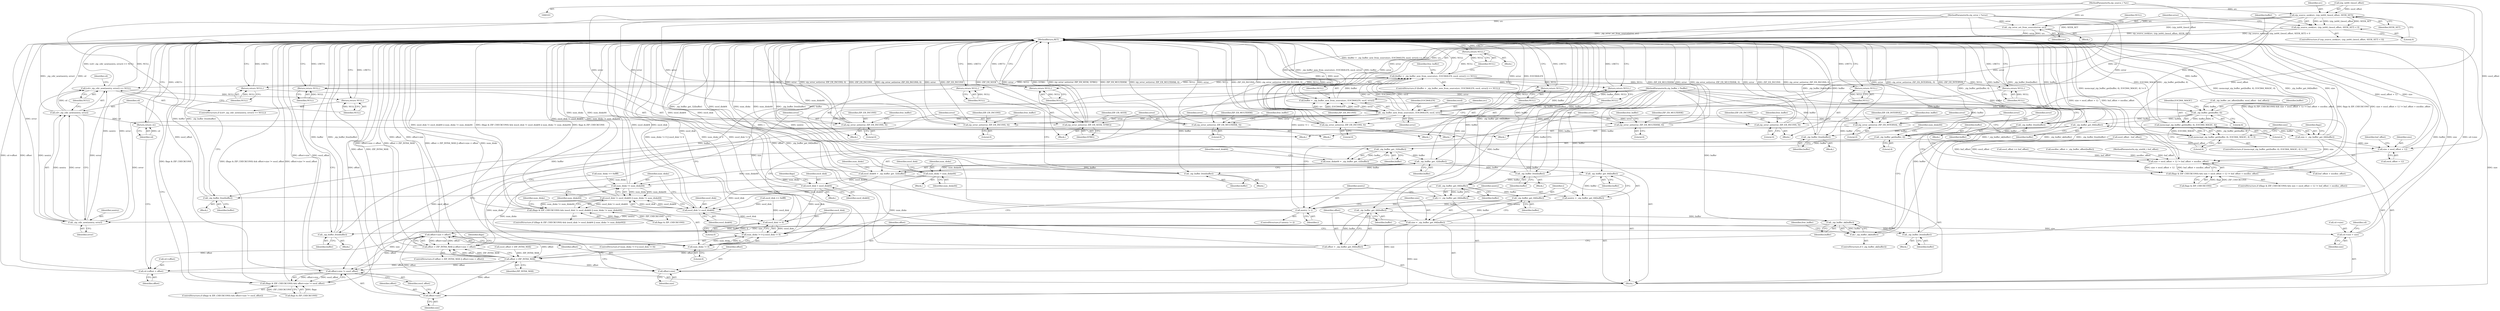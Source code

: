 digraph "0_libzip_9b46957ec98d85a572e9ef98301247f39338a3b5@pointer" {
"1000104" [label="(MethodParameterIn,zip_source_t *src)"];
"1000200" [label="(Call,zip_source_seek(src, (zip_int64_t)eocd_offset, SEEK_SET))"];
"1000199" [label="(Call,zip_source_seek(src, (zip_int64_t)eocd_offset, SEEK_SET) < 0)"];
"1000208" [label="(Call,_zip_error_set_from_source(error, src))"];
"1000217" [label="(Call,_zip_buffer_new_from_source(src, EOCD64LEN, eocd, error))"];
"1000214" [label="(Call,(buffer = _zip_buffer_new_from_source(src, EOCD64LEN, eocd, error)) == NULL)"];
"1000224" [label="(Return,return NULL;)"];
"1000248" [label="(Return,return NULL;)"];
"1000278" [label="(Return,return NULL;)"];
"1000329" [label="(Return,return NULL;)"];
"1000349" [label="(Return,return NULL;)"];
"1000373" [label="(Return,return NULL;)"];
"1000397" [label="(Return,return NULL;)"];
"1000419" [label="(Return,return NULL;)"];
"1000436" [label="(Return,return NULL;)"];
"1000439" [label="(Call,(cd=_zip_cdir_new(nentry, error)) == NULL)"];
"1000446" [label="(Return,return NULL;)"];
"1000215" [label="(Call,buffer = _zip_buffer_new_from_source(src, EOCD64LEN, eocd, error))"];
"1000232" [label="(Call,_zip_buffer_get(buffer, 4))"];
"1000231" [label="(Call,memcmp(_zip_buffer_get(buffer, 4), EOCD64_MAGIC, 4))"];
"1000230" [label="(Call,memcmp(_zip_buffer_get(buffer, 4), EOCD64_MAGIC, 4) != 0)"];
"1000246" [label="(Call,_zip_buffer_free(buffer))"];
"1000252" [label="(Call,_zip_buffer_get_64(buffer))"];
"1000250" [label="(Call,size = _zip_buffer_get_64(buffer))"];
"1000259" [label="(Call,size + eocd_offset + 12 != buf_offset + eocdloc_offset)"];
"1000255" [label="(Call,(flags & ZIP_CHECKCONS) && size + eocd_offset + 12 != buf_offset + eocdloc_offset)"];
"1000260" [label="(Call,size + eocd_offset + 12)"];
"1000276" [label="(Call,_zip_buffer_free(buffer))"];
"1000280" [label="(Call,_zip_buffer_get(buffer, 4))"];
"1000285" [label="(Call,_zip_buffer_get_32(buffer))"];
"1000283" [label="(Call,num_disks64 = _zip_buffer_get_32(buffer))"];
"1000296" [label="(Call,num_disks = num_disks64)"];
"1000316" [label="(Call,num_disks != num_disks64)"];
"1000312" [label="(Call,eocd_disk != eocd_disk64 || num_disks != num_disks64)"];
"1000308" [label="(Call,(flags & ZIP_CHECKCONS) && (eocd_disk != eocd_disk64 || num_disks != num_disks64))"];
"1000333" [label="(Call,num_disks != 0)"];
"1000332" [label="(Call,num_disks != 0 || eocd_disk != 0)"];
"1000289" [label="(Call,_zip_buffer_get_32(buffer))"];
"1000287" [label="(Call,eocd_disk64 = _zip_buffer_get_32(buffer))"];
"1000304" [label="(Call,eocd_disk = eocd_disk64)"];
"1000313" [label="(Call,eocd_disk != eocd_disk64)"];
"1000336" [label="(Call,eocd_disk != 0)"];
"1000327" [label="(Call,_zip_buffer_free(buffer))"];
"1000347" [label="(Call,_zip_buffer_free(buffer))"];
"1000353" [label="(Call,_zip_buffer_get_64(buffer))"];
"1000351" [label="(Call,nentry = _zip_buffer_get_64(buffer))"];
"1000360" [label="(Call,nentry != i)"];
"1000442" [label="(Call,_zip_cdir_new(nentry, error))"];
"1000440" [label="(Call,cd=_zip_cdir_new(nentry, error))"];
"1000463" [label="(Return,return cd;)"];
"1000357" [label="(Call,_zip_buffer_get_64(buffer))"];
"1000355" [label="(Call,i = _zip_buffer_get_64(buffer))"];
"1000371" [label="(Call,_zip_buffer_free(buffer))"];
"1000377" [label="(Call,_zip_buffer_get_64(buffer))"];
"1000375" [label="(Call,size = _zip_buffer_get_64(buffer))"];
"1000409" [label="(Call,offset+size < offset)"];
"1000405" [label="(Call,offset > ZIP_INT64_MAX || offset+size < offset)"];
"1000426" [label="(Call,offset+size != eocd_offset)"];
"1000422" [label="(Call,(flags & ZIP_CHECKCONS) && offset+size != eocd_offset)"];
"1000427" [label="(Call,offset+size)"];
"1000458" [label="(Call,cd->offset = offset)"];
"1000410" [label="(Call,offset+size)"];
"1000453" [label="(Call,cd->size = size)"];
"1000381" [label="(Call,_zip_buffer_get_64(buffer))"];
"1000379" [label="(Call,offset = _zip_buffer_get_64(buffer))"];
"1000406" [label="(Call,offset > ZIP_INT64_MAX)"];
"1000385" [label="(Call,_zip_buffer_ok(buffer))"];
"1000384" [label="(Call,!_zip_buffer_ok(buffer))"];
"1000395" [label="(Call,_zip_buffer_free(buffer))"];
"1000402" [label="(Call,_zip_buffer_free(buffer))"];
"1000239" [label="(Call,zip_error_set(error, ZIP_ER_INCONS, 0))"];
"1000269" [label="(Call,zip_error_set(error, ZIP_ER_INCONS, 0))"];
"1000320" [label="(Call,zip_error_set(error, ZIP_ER_INCONS, 0))"];
"1000340" [label="(Call,zip_error_set(error, ZIP_ER_MULTIDISK, 0))"];
"1000364" [label="(Call,zip_error_set(error, ZIP_ER_MULTIDISK, 0))"];
"1000388" [label="(Call,zip_error_set(error, ZIP_ER_INTERNAL, 0))"];
"1000415" [label="(Call,zip_error_set(error, ZIP_ER_SEEK, EFBIG))"];
"1000432" [label="(Call,zip_error_set(error, ZIP_ER_INCONS, 0))"];
"1000281" [label="(Identifier,buffer)"];
"1000321" [label="(Identifier,error)"];
"1000222" [label="(Identifier,NULL)"];
"1000458" [label="(Call,cd->offset = offset)"];
"1000410" [label="(Call,offset+size)"];
"1000188" [label="(Call,_zip_buffer_set_offset(buffer, eocd_offset - buf_offset))"];
"1000312" [label="(Call,eocd_disk != eocd_disk64 || num_disks != num_disks64)"];
"1000240" [label="(Identifier,error)"];
"1000364" [label="(Call,zip_error_set(error, ZIP_ER_MULTIDISK, 0))"];
"1000421" [label="(ControlStructure,if ((flags & ZIP_CHECKCONS) && offset+size != eocd_offset))"];
"1000393" [label="(Identifier,free_buffer)"];
"1000354" [label="(Identifier,buffer)"];
"1000303" [label="(Block,)"];
"1000373" [label="(Return,return NULL;)"];
"1000439" [label="(Call,(cd=_zip_cdir_new(nentry, error)) == NULL)"];
"1000266" [label="(Identifier,buf_offset)"];
"1000381" [label="(Call,_zip_buffer_get_64(buffer))"];
"1000262" [label="(Call,eocd_offset + 12)"];
"1000371" [label="(Call,_zip_buffer_free(buffer))"];
"1000205" [label="(Identifier,SEEK_SET)"];
"1000454" [label="(Call,cd->size)"];
"1000219" [label="(Identifier,EOCD64LEN)"];
"1000199" [label="(Call,zip_source_seek(src, (zip_int64_t)eocd_offset, SEEK_SET) < 0)"];
"1000347" [label="(Call,_zip_buffer_free(buffer))"];
"1000310" [label="(Identifier,flags)"];
"1000285" [label="(Call,_zip_buffer_get_32(buffer))"];
"1000109" [label="(Block,)"];
"1000235" [label="(Identifier,EOCD64_MAGIC)"];
"1000443" [label="(Identifier,nentry)"];
"1000105" [label="(MethodParameterIn,zip_buffer_t *buffer)"];
"1000369" [label="(Identifier,free_buffer)"];
"1000446" [label="(Return,return NULL;)"];
"1000445" [label="(Identifier,NULL)"];
"1000426" [label="(Call,offset+size != eocd_offset)"];
"1000257" [label="(Identifier,flags)"];
"1000327" [label="(Call,_zip_buffer_free(buffer))"];
"1000231" [label="(Call,memcmp(_zip_buffer_get(buffer, 4), EOCD64_MAGIC, 4))"];
"1000208" [label="(Call,_zip_error_set_from_source(error, src))"];
"1000341" [label="(Identifier,error)"];
"1000432" [label="(Call,zip_error_set(error, ZIP_ER_INCONS, 0))"];
"1000300" [label="(Call,eocd_disk == 0xffff)"];
"1000270" [label="(Identifier,error)"];
"1000309" [label="(Call,flags & ZIP_CHECKCONS)"];
"1000202" [label="(Call,(zip_int64_t)eocd_offset)"];
"1000440" [label="(Call,cd=_zip_cdir_new(nentry, error))"];
"1000363" [label="(Block,)"];
"1000328" [label="(Identifier,buffer)"];
"1000350" [label="(Identifier,NULL)"];
"1000227" [label="(Identifier,free_buffer)"];
"1000287" [label="(Call,eocd_disk64 = _zip_buffer_get_32(buffer))"];
"1000290" [label="(Identifier,buffer)"];
"1000271" [label="(Identifier,ZIP_ER_INCONS)"];
"1000256" [label="(Call,flags & ZIP_CHECKCONS)"];
"1000435" [label="(Literal,0)"];
"1000407" [label="(Identifier,offset)"];
"1000230" [label="(Call,memcmp(_zip_buffer_get(buffer, 4), EOCD64_MAGIC, 4) != 0)"];
"1000413" [label="(Identifier,offset)"];
"1000250" [label="(Call,size = _zip_buffer_get_64(buffer))"];
"1000406" [label="(Call,offset > ZIP_INT64_MAX)"];
"1000431" [label="(Block,)"];
"1000232" [label="(Call,_zip_buffer_get(buffer, 4))"];
"1000280" [label="(Call,_zip_buffer_get(buffer, 4))"];
"1000352" [label="(Identifier,nentry)"];
"1000391" [label="(Literal,0)"];
"1000356" [label="(Identifier,i)"];
"1000304" [label="(Call,eocd_disk = eocd_disk64)"];
"1000314" [label="(Identifier,eocd_disk)"];
"1000355" [label="(Call,i = _zip_buffer_get_64(buffer))"];
"1000293" [label="(Identifier,num_disks)"];
"1000374" [label="(Identifier,NULL)"];
"1000390" [label="(Identifier,ZIP_ER_INTERNAL)"];
"1000375" [label="(Call,size = _zip_buffer_get_64(buffer))"];
"1000292" [label="(Call,num_disks == 0xffff)"];
"1000412" [label="(Identifier,size)"];
"1000282" [label="(Literal,4)"];
"1000457" [label="(Identifier,size)"];
"1000269" [label="(Call,zip_error_set(error, ZIP_ER_INCONS, 0))"];
"1000239" [label="(Call,zip_error_set(error, ZIP_ER_INCONS, 0))"];
"1000331" [label="(ControlStructure,if (num_disks != 0 || eocd_disk != 0))"];
"1000415" [label="(Call,zip_error_set(error, ZIP_ER_SEEK, EFBIG))"];
"1000241" [label="(Identifier,ZIP_ER_INCONS)"];
"1000377" [label="(Call,_zip_buffer_get_64(buffer))"];
"1000323" [label="(Literal,0)"];
"1000388" [label="(Call,zip_error_set(error, ZIP_ER_INTERNAL, 0))"];
"1000255" [label="(Call,(flags & ZIP_CHECKCONS) && size + eocd_offset + 12 != buf_offset + eocdloc_offset)"];
"1000335" [label="(Literal,0)"];
"1000404" [label="(ControlStructure,if (offset > ZIP_INT64_MAX || offset+size < offset))"];
"1000333" [label="(Call,num_disks != 0)"];
"1000459" [label="(Call,cd->offset)"];
"1000359" [label="(ControlStructure,if (nentry != i))"];
"1000286" [label="(Identifier,buffer)"];
"1000200" [label="(Call,zip_source_seek(src, (zip_int64_t)eocd_offset, SEEK_SET))"];
"1000320" [label="(Call,zip_error_set(error, ZIP_ER_INCONS, 0))"];
"1000419" [label="(Return,return NULL;)"];
"1000382" [label="(Identifier,buffer)"];
"1000450" [label="(Identifier,cd)"];
"1000318" [label="(Identifier,num_disks64)"];
"1000246" [label="(Call,_zip_buffer_free(buffer))"];
"1000343" [label="(Literal,0)"];
"1000316" [label="(Call,num_disks != num_disks64)"];
"1000348" [label="(Identifier,buffer)"];
"1000289" [label="(Call,_zip_buffer_get_32(buffer))"];
"1000380" [label="(Identifier,offset)"];
"1000387" [label="(Block,)"];
"1000384" [label="(Call,!_zip_buffer_ok(buffer))"];
"1000397" [label="(Return,return NULL;)"];
"1000223" [label="(Block,)"];
"1000322" [label="(Identifier,ZIP_ER_INCONS)"];
"1000249" [label="(Identifier,NULL)"];
"1000465" [label="(MethodReturn,RET)"];
"1000370" [label="(Block,)"];
"1000274" [label="(Identifier,free_buffer)"];
"1000276" [label="(Call,_zip_buffer_free(buffer))"];
"1000217" [label="(Call,_zip_buffer_new_from_source(src, EOCD64LEN, eocd, error))"];
"1000108" [label="(MethodParameterIn,zip_error_t *error)"];
"1000429" [label="(Identifier,size)"];
"1000215" [label="(Call,buffer = _zip_buffer_new_from_source(src, EOCD64LEN, eocd, error))"];
"1000104" [label="(MethodParameterIn,zip_source_t *src)"];
"1000308" [label="(Call,(flags & ZIP_CHECKCONS) && (eocd_disk != eocd_disk64 || num_disks != num_disks64))"];
"1000361" [label="(Identifier,nentry)"];
"1000395" [label="(Call,_zip_buffer_free(buffer))"];
"1000366" [label="(Identifier,ZIP_ER_MULTIDISK)"];
"1000417" [label="(Identifier,ZIP_ER_SEEK)"];
"1000394" [label="(Block,)"];
"1000342" [label="(Identifier,ZIP_ER_MULTIDISK)"];
"1000288" [label="(Identifier,eocd_disk64)"];
"1000453" [label="(Call,cd->size = size)"];
"1000437" [label="(Identifier,NULL)"];
"1000317" [label="(Identifier,num_disks)"];
"1000284" [label="(Identifier,num_disks64)"];
"1000216" [label="(Identifier,buffer)"];
"1000242" [label="(Literal,0)"];
"1000463" [label="(Return,return cd;)"];
"1000401" [label="(Block,)"];
"1000233" [label="(Identifier,buffer)"];
"1000306" [label="(Identifier,eocd_disk64)"];
"1000430" [label="(Identifier,eocd_offset)"];
"1000238" [label="(Block,)"];
"1000402" [label="(Call,_zip_buffer_free(buffer))"];
"1000244" [label="(Identifier,free_buffer)"];
"1000349" [label="(Return,return NULL;)"];
"1000423" [label="(Call,flags & ZIP_CHECKCONS)"];
"1000411" [label="(Identifier,offset)"];
"1000444" [label="(Identifier,error)"];
"1000248" [label="(Return,return NULL;)"];
"1000398" [label="(Identifier,NULL)"];
"1000190" [label="(Call,eocd_offset - buf_offset)"];
"1000254" [label="(ControlStructure,if ((flags & ZIP_CHECKCONS) && size + eocd_offset + 12 != buf_offset + eocdloc_offset))"];
"1000301" [label="(Identifier,eocd_disk)"];
"1000400" [label="(Identifier,free_buffer)"];
"1000144" [label="(Call,eocd_offset > ZIP_INT64_MAX)"];
"1000353" [label="(Call,_zip_buffer_get_64(buffer))"];
"1000416" [label="(Identifier,error)"];
"1000346" [label="(Block,)"];
"1000272" [label="(Literal,0)"];
"1000340" [label="(Call,zip_error_set(error, ZIP_ER_MULTIDISK, 0))"];
"1000261" [label="(Identifier,size)"];
"1000295" [label="(Block,)"];
"1000379" [label="(Call,offset = _zip_buffer_get_64(buffer))"];
"1000329" [label="(Return,return NULL;)"];
"1000251" [label="(Identifier,size)"];
"1000298" [label="(Identifier,num_disks64)"];
"1000360" [label="(Call,nentry != i)"];
"1000206" [label="(Literal,0)"];
"1000447" [label="(Identifier,NULL)"];
"1000330" [label="(Identifier,NULL)"];
"1000408" [label="(Identifier,ZIP_INT64_MAX)"];
"1000176" [label="(Call,eocd_offset >= buf_offset)"];
"1000283" [label="(Call,num_disks64 = _zip_buffer_get_32(buffer))"];
"1000210" [label="(Identifier,src)"];
"1000236" [label="(Literal,4)"];
"1000278" [label="(Return,return NULL;)"];
"1000396" [label="(Identifier,buffer)"];
"1000460" [label="(Identifier,cd)"];
"1000253" [label="(Identifier,buffer)"];
"1000305" [label="(Identifier,eocd_disk)"];
"1000365" [label="(Identifier,error)"];
"1000201" [label="(Identifier,src)"];
"1000268" [label="(Block,)"];
"1000319" [label="(Block,)"];
"1000296" [label="(Call,num_disks = num_disks64)"];
"1000265" [label="(Call,buf_offset + eocdloc_offset)"];
"1000307" [label="(ControlStructure,if ((flags & ZIP_CHECKCONS) && (eocd_disk != eocd_disk64 || num_disks != num_disks64)))"];
"1000220" [label="(Identifier,eocd)"];
"1000357" [label="(Call,_zip_buffer_get_64(buffer))"];
"1000245" [label="(Block,)"];
"1000464" [label="(Identifier,cd)"];
"1000433" [label="(Identifier,error)"];
"1000313" [label="(Call,eocd_disk != eocd_disk64)"];
"1000383" [label="(ControlStructure,if (!_zip_buffer_ok(buffer)))"];
"1000209" [label="(Identifier,error)"];
"1000442" [label="(Call,_zip_cdir_new(nentry, error))"];
"1000234" [label="(Literal,4)"];
"1000123" [label="(Call,eocdloc_offset = _zip_buffer_offset(buffer))"];
"1000358" [label="(Identifier,buffer)"];
"1000414" [label="(Block,)"];
"1000337" [label="(Identifier,eocd_disk)"];
"1000334" [label="(Identifier,num_disks)"];
"1000326" [label="(Block,)"];
"1000438" [label="(ControlStructure,if ((cd=_zip_cdir_new(nentry, error)) == NULL))"];
"1000441" [label="(Identifier,cd)"];
"1000385" [label="(Call,_zip_buffer_ok(buffer))"];
"1000252" [label="(Call,_zip_buffer_get_64(buffer))"];
"1000212" [label="(Identifier,NULL)"];
"1000422" [label="(Call,(flags & ZIP_CHECKCONS) && offset+size != eocd_offset)"];
"1000378" [label="(Identifier,buffer)"];
"1000367" [label="(Literal,0)"];
"1000427" [label="(Call,offset+size)"];
"1000345" [label="(Identifier,free_buffer)"];
"1000434" [label="(Identifier,ZIP_ER_INCONS)"];
"1000218" [label="(Identifier,src)"];
"1000207" [label="(Block,)"];
"1000221" [label="(Identifier,error)"];
"1000214" [label="(Call,(buffer = _zip_buffer_new_from_source(src, EOCD64LEN, eocd, error)) == NULL)"];
"1000403" [label="(Identifier,buffer)"];
"1000420" [label="(Identifier,NULL)"];
"1000315" [label="(Identifier,eocd_disk64)"];
"1000229" [label="(ControlStructure,if (memcmp(_zip_buffer_get(buffer, 4), EOCD64_MAGIC, 4) != 0))"];
"1000237" [label="(Literal,0)"];
"1000336" [label="(Call,eocd_disk != 0)"];
"1000418" [label="(Identifier,EFBIG)"];
"1000462" [label="(Identifier,offset)"];
"1000225" [label="(Identifier,NULL)"];
"1000409" [label="(Call,offset+size < offset)"];
"1000275" [label="(Block,)"];
"1000351" [label="(Call,nentry = _zip_buffer_get_64(buffer))"];
"1000405" [label="(Call,offset > ZIP_INT64_MAX || offset+size < offset)"];
"1000247" [label="(Identifier,buffer)"];
"1000259" [label="(Call,size + eocd_offset + 12 != buf_offset + eocdloc_offset)"];
"1000386" [label="(Identifier,buffer)"];
"1000362" [label="(Identifier,i)"];
"1000428" [label="(Identifier,offset)"];
"1000325" [label="(Identifier,free_buffer)"];
"1000106" [label="(MethodParameterIn,zip_uint64_t buf_offset)"];
"1000224" [label="(Return,return NULL;)"];
"1000198" [label="(ControlStructure,if (zip_source_seek(src, (zip_int64_t)eocd_offset, SEEK_SET) < 0))"];
"1000279" [label="(Identifier,NULL)"];
"1000332" [label="(Call,num_disks != 0 || eocd_disk != 0)"];
"1000436" [label="(Return,return NULL;)"];
"1000297" [label="(Identifier,num_disks)"];
"1000424" [label="(Identifier,flags)"];
"1000339" [label="(Block,)"];
"1000338" [label="(Literal,0)"];
"1000372" [label="(Identifier,buffer)"];
"1000260" [label="(Call,size + eocd_offset + 12)"];
"1000213" [label="(ControlStructure,if ((buffer = _zip_buffer_new_from_source(src, EOCD64LEN, eocd, error)) == NULL))"];
"1000389" [label="(Identifier,error)"];
"1000376" [label="(Identifier,size)"];
"1000277" [label="(Identifier,buffer)"];
"1000104" -> "1000103"  [label="AST: "];
"1000104" -> "1000465"  [label="DDG: src"];
"1000104" -> "1000200"  [label="DDG: src"];
"1000104" -> "1000208"  [label="DDG: src"];
"1000104" -> "1000217"  [label="DDG: src"];
"1000200" -> "1000199"  [label="AST: "];
"1000200" -> "1000205"  [label="CFG: "];
"1000201" -> "1000200"  [label="AST: "];
"1000202" -> "1000200"  [label="AST: "];
"1000205" -> "1000200"  [label="AST: "];
"1000206" -> "1000200"  [label="CFG: "];
"1000200" -> "1000465"  [label="DDG: SEEK_SET"];
"1000200" -> "1000465"  [label="DDG: (zip_int64_t)eocd_offset"];
"1000200" -> "1000199"  [label="DDG: src"];
"1000200" -> "1000199"  [label="DDG: (zip_int64_t)eocd_offset"];
"1000200" -> "1000199"  [label="DDG: SEEK_SET"];
"1000202" -> "1000200"  [label="DDG: eocd_offset"];
"1000200" -> "1000208"  [label="DDG: src"];
"1000200" -> "1000217"  [label="DDG: src"];
"1000199" -> "1000198"  [label="AST: "];
"1000199" -> "1000206"  [label="CFG: "];
"1000206" -> "1000199"  [label="AST: "];
"1000209" -> "1000199"  [label="CFG: "];
"1000216" -> "1000199"  [label="CFG: "];
"1000199" -> "1000465"  [label="DDG: zip_source_seek(src, (zip_int64_t)eocd_offset, SEEK_SET)"];
"1000199" -> "1000465"  [label="DDG: zip_source_seek(src, (zip_int64_t)eocd_offset, SEEK_SET) < 0"];
"1000208" -> "1000207"  [label="AST: "];
"1000208" -> "1000210"  [label="CFG: "];
"1000209" -> "1000208"  [label="AST: "];
"1000210" -> "1000208"  [label="AST: "];
"1000212" -> "1000208"  [label="CFG: "];
"1000208" -> "1000465"  [label="DDG: error"];
"1000208" -> "1000465"  [label="DDG: src"];
"1000208" -> "1000465"  [label="DDG: _zip_error_set_from_source(error, src)"];
"1000108" -> "1000208"  [label="DDG: error"];
"1000217" -> "1000215"  [label="AST: "];
"1000217" -> "1000221"  [label="CFG: "];
"1000218" -> "1000217"  [label="AST: "];
"1000219" -> "1000217"  [label="AST: "];
"1000220" -> "1000217"  [label="AST: "];
"1000221" -> "1000217"  [label="AST: "];
"1000215" -> "1000217"  [label="CFG: "];
"1000217" -> "1000465"  [label="DDG: error"];
"1000217" -> "1000465"  [label="DDG: EOCD64LEN"];
"1000217" -> "1000465"  [label="DDG: src"];
"1000217" -> "1000465"  [label="DDG: eocd"];
"1000217" -> "1000214"  [label="DDG: src"];
"1000217" -> "1000214"  [label="DDG: EOCD64LEN"];
"1000217" -> "1000214"  [label="DDG: eocd"];
"1000217" -> "1000214"  [label="DDG: error"];
"1000217" -> "1000215"  [label="DDG: src"];
"1000217" -> "1000215"  [label="DDG: EOCD64LEN"];
"1000217" -> "1000215"  [label="DDG: eocd"];
"1000217" -> "1000215"  [label="DDG: error"];
"1000108" -> "1000217"  [label="DDG: error"];
"1000217" -> "1000239"  [label="DDG: error"];
"1000217" -> "1000269"  [label="DDG: error"];
"1000217" -> "1000320"  [label="DDG: error"];
"1000217" -> "1000340"  [label="DDG: error"];
"1000217" -> "1000364"  [label="DDG: error"];
"1000217" -> "1000388"  [label="DDG: error"];
"1000217" -> "1000415"  [label="DDG: error"];
"1000217" -> "1000432"  [label="DDG: error"];
"1000217" -> "1000442"  [label="DDG: error"];
"1000214" -> "1000213"  [label="AST: "];
"1000214" -> "1000222"  [label="CFG: "];
"1000215" -> "1000214"  [label="AST: "];
"1000222" -> "1000214"  [label="AST: "];
"1000225" -> "1000214"  [label="CFG: "];
"1000227" -> "1000214"  [label="CFG: "];
"1000214" -> "1000465"  [label="DDG: (buffer = _zip_buffer_new_from_source(src, EOCD64LEN, eocd, error)) == NULL"];
"1000214" -> "1000465"  [label="DDG: NULL"];
"1000215" -> "1000214"  [label="DDG: buffer"];
"1000214" -> "1000224"  [label="DDG: NULL"];
"1000214" -> "1000248"  [label="DDG: NULL"];
"1000214" -> "1000278"  [label="DDG: NULL"];
"1000214" -> "1000329"  [label="DDG: NULL"];
"1000214" -> "1000349"  [label="DDG: NULL"];
"1000214" -> "1000373"  [label="DDG: NULL"];
"1000214" -> "1000397"  [label="DDG: NULL"];
"1000214" -> "1000419"  [label="DDG: NULL"];
"1000214" -> "1000436"  [label="DDG: NULL"];
"1000214" -> "1000439"  [label="DDG: NULL"];
"1000224" -> "1000223"  [label="AST: "];
"1000224" -> "1000225"  [label="CFG: "];
"1000225" -> "1000224"  [label="AST: "];
"1000465" -> "1000224"  [label="CFG: "];
"1000224" -> "1000465"  [label="DDG: <RET>"];
"1000225" -> "1000224"  [label="DDG: NULL"];
"1000248" -> "1000238"  [label="AST: "];
"1000248" -> "1000249"  [label="CFG: "];
"1000249" -> "1000248"  [label="AST: "];
"1000465" -> "1000248"  [label="CFG: "];
"1000248" -> "1000465"  [label="DDG: <RET>"];
"1000249" -> "1000248"  [label="DDG: NULL"];
"1000278" -> "1000268"  [label="AST: "];
"1000278" -> "1000279"  [label="CFG: "];
"1000279" -> "1000278"  [label="AST: "];
"1000465" -> "1000278"  [label="CFG: "];
"1000278" -> "1000465"  [label="DDG: <RET>"];
"1000279" -> "1000278"  [label="DDG: NULL"];
"1000329" -> "1000319"  [label="AST: "];
"1000329" -> "1000330"  [label="CFG: "];
"1000330" -> "1000329"  [label="AST: "];
"1000465" -> "1000329"  [label="CFG: "];
"1000329" -> "1000465"  [label="DDG: <RET>"];
"1000330" -> "1000329"  [label="DDG: NULL"];
"1000349" -> "1000339"  [label="AST: "];
"1000349" -> "1000350"  [label="CFG: "];
"1000350" -> "1000349"  [label="AST: "];
"1000465" -> "1000349"  [label="CFG: "];
"1000349" -> "1000465"  [label="DDG: <RET>"];
"1000350" -> "1000349"  [label="DDG: NULL"];
"1000373" -> "1000363"  [label="AST: "];
"1000373" -> "1000374"  [label="CFG: "];
"1000374" -> "1000373"  [label="AST: "];
"1000465" -> "1000373"  [label="CFG: "];
"1000373" -> "1000465"  [label="DDG: <RET>"];
"1000374" -> "1000373"  [label="DDG: NULL"];
"1000397" -> "1000387"  [label="AST: "];
"1000397" -> "1000398"  [label="CFG: "];
"1000398" -> "1000397"  [label="AST: "];
"1000465" -> "1000397"  [label="CFG: "];
"1000397" -> "1000465"  [label="DDG: <RET>"];
"1000398" -> "1000397"  [label="DDG: NULL"];
"1000419" -> "1000414"  [label="AST: "];
"1000419" -> "1000420"  [label="CFG: "];
"1000420" -> "1000419"  [label="AST: "];
"1000465" -> "1000419"  [label="CFG: "];
"1000419" -> "1000465"  [label="DDG: <RET>"];
"1000420" -> "1000419"  [label="DDG: NULL"];
"1000436" -> "1000431"  [label="AST: "];
"1000436" -> "1000437"  [label="CFG: "];
"1000437" -> "1000436"  [label="AST: "];
"1000465" -> "1000436"  [label="CFG: "];
"1000436" -> "1000465"  [label="DDG: <RET>"];
"1000437" -> "1000436"  [label="DDG: NULL"];
"1000439" -> "1000438"  [label="AST: "];
"1000439" -> "1000445"  [label="CFG: "];
"1000440" -> "1000439"  [label="AST: "];
"1000445" -> "1000439"  [label="AST: "];
"1000447" -> "1000439"  [label="CFG: "];
"1000450" -> "1000439"  [label="CFG: "];
"1000439" -> "1000465"  [label="DDG: NULL"];
"1000439" -> "1000465"  [label="DDG: (cd=_zip_cdir_new(nentry, error)) == NULL"];
"1000440" -> "1000439"  [label="DDG: cd"];
"1000442" -> "1000439"  [label="DDG: nentry"];
"1000442" -> "1000439"  [label="DDG: error"];
"1000439" -> "1000446"  [label="DDG: NULL"];
"1000446" -> "1000438"  [label="AST: "];
"1000446" -> "1000447"  [label="CFG: "];
"1000447" -> "1000446"  [label="AST: "];
"1000465" -> "1000446"  [label="CFG: "];
"1000446" -> "1000465"  [label="DDG: <RET>"];
"1000447" -> "1000446"  [label="DDG: NULL"];
"1000216" -> "1000215"  [label="AST: "];
"1000222" -> "1000215"  [label="CFG: "];
"1000215" -> "1000465"  [label="DDG: buffer"];
"1000215" -> "1000465"  [label="DDG: _zip_buffer_new_from_source(src, EOCD64LEN, eocd, error)"];
"1000105" -> "1000215"  [label="DDG: buffer"];
"1000215" -> "1000232"  [label="DDG: buffer"];
"1000232" -> "1000231"  [label="AST: "];
"1000232" -> "1000234"  [label="CFG: "];
"1000233" -> "1000232"  [label="AST: "];
"1000234" -> "1000232"  [label="AST: "];
"1000235" -> "1000232"  [label="CFG: "];
"1000232" -> "1000465"  [label="DDG: buffer"];
"1000232" -> "1000231"  [label="DDG: buffer"];
"1000232" -> "1000231"  [label="DDG: 4"];
"1000188" -> "1000232"  [label="DDG: buffer"];
"1000105" -> "1000232"  [label="DDG: buffer"];
"1000232" -> "1000246"  [label="DDG: buffer"];
"1000232" -> "1000252"  [label="DDG: buffer"];
"1000231" -> "1000230"  [label="AST: "];
"1000231" -> "1000236"  [label="CFG: "];
"1000235" -> "1000231"  [label="AST: "];
"1000236" -> "1000231"  [label="AST: "];
"1000237" -> "1000231"  [label="CFG: "];
"1000231" -> "1000465"  [label="DDG: EOCD64_MAGIC"];
"1000231" -> "1000465"  [label="DDG: _zip_buffer_get(buffer, 4)"];
"1000231" -> "1000230"  [label="DDG: _zip_buffer_get(buffer, 4)"];
"1000231" -> "1000230"  [label="DDG: EOCD64_MAGIC"];
"1000231" -> "1000230"  [label="DDG: 4"];
"1000230" -> "1000229"  [label="AST: "];
"1000230" -> "1000237"  [label="CFG: "];
"1000237" -> "1000230"  [label="AST: "];
"1000240" -> "1000230"  [label="CFG: "];
"1000251" -> "1000230"  [label="CFG: "];
"1000230" -> "1000465"  [label="DDG: memcmp(_zip_buffer_get(buffer, 4), EOCD64_MAGIC, 4)"];
"1000230" -> "1000465"  [label="DDG: memcmp(_zip_buffer_get(buffer, 4), EOCD64_MAGIC, 4) != 0"];
"1000246" -> "1000245"  [label="AST: "];
"1000246" -> "1000247"  [label="CFG: "];
"1000247" -> "1000246"  [label="AST: "];
"1000249" -> "1000246"  [label="CFG: "];
"1000246" -> "1000465"  [label="DDG: _zip_buffer_free(buffer)"];
"1000246" -> "1000465"  [label="DDG: buffer"];
"1000105" -> "1000246"  [label="DDG: buffer"];
"1000252" -> "1000250"  [label="AST: "];
"1000252" -> "1000253"  [label="CFG: "];
"1000253" -> "1000252"  [label="AST: "];
"1000250" -> "1000252"  [label="CFG: "];
"1000252" -> "1000465"  [label="DDG: buffer"];
"1000252" -> "1000250"  [label="DDG: buffer"];
"1000105" -> "1000252"  [label="DDG: buffer"];
"1000252" -> "1000276"  [label="DDG: buffer"];
"1000252" -> "1000280"  [label="DDG: buffer"];
"1000250" -> "1000109"  [label="AST: "];
"1000251" -> "1000250"  [label="AST: "];
"1000257" -> "1000250"  [label="CFG: "];
"1000250" -> "1000465"  [label="DDG: size"];
"1000250" -> "1000465"  [label="DDG: _zip_buffer_get_64(buffer)"];
"1000250" -> "1000259"  [label="DDG: size"];
"1000250" -> "1000260"  [label="DDG: size"];
"1000259" -> "1000255"  [label="AST: "];
"1000259" -> "1000265"  [label="CFG: "];
"1000260" -> "1000259"  [label="AST: "];
"1000265" -> "1000259"  [label="AST: "];
"1000255" -> "1000259"  [label="CFG: "];
"1000259" -> "1000465"  [label="DDG: size + eocd_offset + 12"];
"1000259" -> "1000465"  [label="DDG: buf_offset + eocdloc_offset"];
"1000259" -> "1000255"  [label="DDG: size + eocd_offset + 12"];
"1000259" -> "1000255"  [label="DDG: buf_offset + eocdloc_offset"];
"1000190" -> "1000259"  [label="DDG: eocd_offset"];
"1000190" -> "1000259"  [label="DDG: buf_offset"];
"1000202" -> "1000259"  [label="DDG: eocd_offset"];
"1000176" -> "1000259"  [label="DDG: buf_offset"];
"1000106" -> "1000259"  [label="DDG: buf_offset"];
"1000123" -> "1000259"  [label="DDG: eocdloc_offset"];
"1000255" -> "1000254"  [label="AST: "];
"1000255" -> "1000256"  [label="CFG: "];
"1000256" -> "1000255"  [label="AST: "];
"1000270" -> "1000255"  [label="CFG: "];
"1000281" -> "1000255"  [label="CFG: "];
"1000255" -> "1000465"  [label="DDG: size + eocd_offset + 12 != buf_offset + eocdloc_offset"];
"1000255" -> "1000465"  [label="DDG: (flags & ZIP_CHECKCONS) && size + eocd_offset + 12 != buf_offset + eocdloc_offset"];
"1000255" -> "1000465"  [label="DDG: flags & ZIP_CHECKCONS"];
"1000256" -> "1000255"  [label="DDG: flags"];
"1000256" -> "1000255"  [label="DDG: ZIP_CHECKCONS"];
"1000260" -> "1000262"  [label="CFG: "];
"1000261" -> "1000260"  [label="AST: "];
"1000262" -> "1000260"  [label="AST: "];
"1000266" -> "1000260"  [label="CFG: "];
"1000260" -> "1000465"  [label="DDG: eocd_offset + 12"];
"1000260" -> "1000465"  [label="DDG: size"];
"1000190" -> "1000260"  [label="DDG: eocd_offset"];
"1000202" -> "1000260"  [label="DDG: eocd_offset"];
"1000276" -> "1000275"  [label="AST: "];
"1000276" -> "1000277"  [label="CFG: "];
"1000277" -> "1000276"  [label="AST: "];
"1000279" -> "1000276"  [label="CFG: "];
"1000276" -> "1000465"  [label="DDG: _zip_buffer_free(buffer)"];
"1000276" -> "1000465"  [label="DDG: buffer"];
"1000105" -> "1000276"  [label="DDG: buffer"];
"1000280" -> "1000109"  [label="AST: "];
"1000280" -> "1000282"  [label="CFG: "];
"1000281" -> "1000280"  [label="AST: "];
"1000282" -> "1000280"  [label="AST: "];
"1000284" -> "1000280"  [label="CFG: "];
"1000280" -> "1000465"  [label="DDG: _zip_buffer_get(buffer, 4)"];
"1000105" -> "1000280"  [label="DDG: buffer"];
"1000280" -> "1000285"  [label="DDG: buffer"];
"1000285" -> "1000283"  [label="AST: "];
"1000285" -> "1000286"  [label="CFG: "];
"1000286" -> "1000285"  [label="AST: "];
"1000283" -> "1000285"  [label="CFG: "];
"1000285" -> "1000283"  [label="DDG: buffer"];
"1000105" -> "1000285"  [label="DDG: buffer"];
"1000285" -> "1000289"  [label="DDG: buffer"];
"1000283" -> "1000109"  [label="AST: "];
"1000284" -> "1000283"  [label="AST: "];
"1000288" -> "1000283"  [label="CFG: "];
"1000283" -> "1000465"  [label="DDG: num_disks64"];
"1000283" -> "1000296"  [label="DDG: num_disks64"];
"1000283" -> "1000316"  [label="DDG: num_disks64"];
"1000296" -> "1000295"  [label="AST: "];
"1000296" -> "1000298"  [label="CFG: "];
"1000297" -> "1000296"  [label="AST: "];
"1000298" -> "1000296"  [label="AST: "];
"1000301" -> "1000296"  [label="CFG: "];
"1000296" -> "1000465"  [label="DDG: num_disks64"];
"1000296" -> "1000465"  [label="DDG: num_disks"];
"1000296" -> "1000316"  [label="DDG: num_disks"];
"1000296" -> "1000333"  [label="DDG: num_disks"];
"1000316" -> "1000312"  [label="AST: "];
"1000316" -> "1000318"  [label="CFG: "];
"1000317" -> "1000316"  [label="AST: "];
"1000318" -> "1000316"  [label="AST: "];
"1000312" -> "1000316"  [label="CFG: "];
"1000316" -> "1000465"  [label="DDG: num_disks64"];
"1000316" -> "1000465"  [label="DDG: num_disks"];
"1000316" -> "1000312"  [label="DDG: num_disks"];
"1000316" -> "1000312"  [label="DDG: num_disks64"];
"1000292" -> "1000316"  [label="DDG: num_disks"];
"1000316" -> "1000333"  [label="DDG: num_disks"];
"1000312" -> "1000308"  [label="AST: "];
"1000312" -> "1000313"  [label="CFG: "];
"1000313" -> "1000312"  [label="AST: "];
"1000308" -> "1000312"  [label="CFG: "];
"1000312" -> "1000465"  [label="DDG: num_disks != num_disks64"];
"1000312" -> "1000465"  [label="DDG: eocd_disk != eocd_disk64"];
"1000312" -> "1000308"  [label="DDG: eocd_disk != eocd_disk64"];
"1000312" -> "1000308"  [label="DDG: num_disks != num_disks64"];
"1000313" -> "1000312"  [label="DDG: eocd_disk"];
"1000313" -> "1000312"  [label="DDG: eocd_disk64"];
"1000308" -> "1000307"  [label="AST: "];
"1000308" -> "1000309"  [label="CFG: "];
"1000309" -> "1000308"  [label="AST: "];
"1000321" -> "1000308"  [label="CFG: "];
"1000334" -> "1000308"  [label="CFG: "];
"1000308" -> "1000465"  [label="DDG: flags & ZIP_CHECKCONS"];
"1000308" -> "1000465"  [label="DDG: eocd_disk != eocd_disk64 || num_disks != num_disks64"];
"1000308" -> "1000465"  [label="DDG: (flags & ZIP_CHECKCONS) && (eocd_disk != eocd_disk64 || num_disks != num_disks64)"];
"1000309" -> "1000308"  [label="DDG: flags"];
"1000309" -> "1000308"  [label="DDG: ZIP_CHECKCONS"];
"1000333" -> "1000332"  [label="AST: "];
"1000333" -> "1000335"  [label="CFG: "];
"1000334" -> "1000333"  [label="AST: "];
"1000335" -> "1000333"  [label="AST: "];
"1000337" -> "1000333"  [label="CFG: "];
"1000332" -> "1000333"  [label="CFG: "];
"1000333" -> "1000465"  [label="DDG: num_disks"];
"1000333" -> "1000332"  [label="DDG: num_disks"];
"1000333" -> "1000332"  [label="DDG: 0"];
"1000292" -> "1000333"  [label="DDG: num_disks"];
"1000332" -> "1000331"  [label="AST: "];
"1000332" -> "1000336"  [label="CFG: "];
"1000336" -> "1000332"  [label="AST: "];
"1000341" -> "1000332"  [label="CFG: "];
"1000352" -> "1000332"  [label="CFG: "];
"1000332" -> "1000465"  [label="DDG: num_disks != 0"];
"1000332" -> "1000465"  [label="DDG: eocd_disk != 0"];
"1000332" -> "1000465"  [label="DDG: num_disks != 0 || eocd_disk != 0"];
"1000336" -> "1000332"  [label="DDG: eocd_disk"];
"1000336" -> "1000332"  [label="DDG: 0"];
"1000289" -> "1000287"  [label="AST: "];
"1000289" -> "1000290"  [label="CFG: "];
"1000290" -> "1000289"  [label="AST: "];
"1000287" -> "1000289"  [label="CFG: "];
"1000289" -> "1000465"  [label="DDG: buffer"];
"1000289" -> "1000287"  [label="DDG: buffer"];
"1000105" -> "1000289"  [label="DDG: buffer"];
"1000289" -> "1000327"  [label="DDG: buffer"];
"1000289" -> "1000347"  [label="DDG: buffer"];
"1000289" -> "1000353"  [label="DDG: buffer"];
"1000287" -> "1000109"  [label="AST: "];
"1000288" -> "1000287"  [label="AST: "];
"1000293" -> "1000287"  [label="CFG: "];
"1000287" -> "1000465"  [label="DDG: _zip_buffer_get_32(buffer)"];
"1000287" -> "1000465"  [label="DDG: eocd_disk64"];
"1000287" -> "1000304"  [label="DDG: eocd_disk64"];
"1000287" -> "1000313"  [label="DDG: eocd_disk64"];
"1000304" -> "1000303"  [label="AST: "];
"1000304" -> "1000306"  [label="CFG: "];
"1000305" -> "1000304"  [label="AST: "];
"1000306" -> "1000304"  [label="AST: "];
"1000310" -> "1000304"  [label="CFG: "];
"1000304" -> "1000465"  [label="DDG: eocd_disk"];
"1000304" -> "1000465"  [label="DDG: eocd_disk64"];
"1000304" -> "1000313"  [label="DDG: eocd_disk"];
"1000304" -> "1000336"  [label="DDG: eocd_disk"];
"1000313" -> "1000315"  [label="CFG: "];
"1000314" -> "1000313"  [label="AST: "];
"1000315" -> "1000313"  [label="AST: "];
"1000317" -> "1000313"  [label="CFG: "];
"1000313" -> "1000465"  [label="DDG: eocd_disk64"];
"1000313" -> "1000465"  [label="DDG: eocd_disk"];
"1000300" -> "1000313"  [label="DDG: eocd_disk"];
"1000313" -> "1000336"  [label="DDG: eocd_disk"];
"1000336" -> "1000338"  [label="CFG: "];
"1000337" -> "1000336"  [label="AST: "];
"1000338" -> "1000336"  [label="AST: "];
"1000336" -> "1000465"  [label="DDG: eocd_disk"];
"1000300" -> "1000336"  [label="DDG: eocd_disk"];
"1000327" -> "1000326"  [label="AST: "];
"1000327" -> "1000328"  [label="CFG: "];
"1000328" -> "1000327"  [label="AST: "];
"1000330" -> "1000327"  [label="CFG: "];
"1000327" -> "1000465"  [label="DDG: buffer"];
"1000327" -> "1000465"  [label="DDG: _zip_buffer_free(buffer)"];
"1000105" -> "1000327"  [label="DDG: buffer"];
"1000347" -> "1000346"  [label="AST: "];
"1000347" -> "1000348"  [label="CFG: "];
"1000348" -> "1000347"  [label="AST: "];
"1000350" -> "1000347"  [label="CFG: "];
"1000347" -> "1000465"  [label="DDG: buffer"];
"1000347" -> "1000465"  [label="DDG: _zip_buffer_free(buffer)"];
"1000105" -> "1000347"  [label="DDG: buffer"];
"1000353" -> "1000351"  [label="AST: "];
"1000353" -> "1000354"  [label="CFG: "];
"1000354" -> "1000353"  [label="AST: "];
"1000351" -> "1000353"  [label="CFG: "];
"1000353" -> "1000351"  [label="DDG: buffer"];
"1000105" -> "1000353"  [label="DDG: buffer"];
"1000353" -> "1000357"  [label="DDG: buffer"];
"1000351" -> "1000109"  [label="AST: "];
"1000352" -> "1000351"  [label="AST: "];
"1000356" -> "1000351"  [label="CFG: "];
"1000351" -> "1000360"  [label="DDG: nentry"];
"1000360" -> "1000359"  [label="AST: "];
"1000360" -> "1000362"  [label="CFG: "];
"1000361" -> "1000360"  [label="AST: "];
"1000362" -> "1000360"  [label="AST: "];
"1000365" -> "1000360"  [label="CFG: "];
"1000376" -> "1000360"  [label="CFG: "];
"1000360" -> "1000465"  [label="DDG: nentry"];
"1000360" -> "1000465"  [label="DDG: nentry != i"];
"1000360" -> "1000465"  [label="DDG: i"];
"1000355" -> "1000360"  [label="DDG: i"];
"1000360" -> "1000442"  [label="DDG: nentry"];
"1000442" -> "1000440"  [label="AST: "];
"1000442" -> "1000444"  [label="CFG: "];
"1000443" -> "1000442"  [label="AST: "];
"1000444" -> "1000442"  [label="AST: "];
"1000440" -> "1000442"  [label="CFG: "];
"1000442" -> "1000465"  [label="DDG: nentry"];
"1000442" -> "1000465"  [label="DDG: error"];
"1000442" -> "1000440"  [label="DDG: nentry"];
"1000442" -> "1000440"  [label="DDG: error"];
"1000108" -> "1000442"  [label="DDG: error"];
"1000441" -> "1000440"  [label="AST: "];
"1000445" -> "1000440"  [label="CFG: "];
"1000440" -> "1000465"  [label="DDG: _zip_cdir_new(nentry, error)"];
"1000440" -> "1000465"  [label="DDG: cd"];
"1000440" -> "1000463"  [label="DDG: cd"];
"1000463" -> "1000109"  [label="AST: "];
"1000463" -> "1000464"  [label="CFG: "];
"1000464" -> "1000463"  [label="AST: "];
"1000465" -> "1000463"  [label="CFG: "];
"1000463" -> "1000465"  [label="DDG: <RET>"];
"1000464" -> "1000463"  [label="DDG: cd"];
"1000357" -> "1000355"  [label="AST: "];
"1000357" -> "1000358"  [label="CFG: "];
"1000358" -> "1000357"  [label="AST: "];
"1000355" -> "1000357"  [label="CFG: "];
"1000357" -> "1000465"  [label="DDG: buffer"];
"1000357" -> "1000355"  [label="DDG: buffer"];
"1000105" -> "1000357"  [label="DDG: buffer"];
"1000357" -> "1000371"  [label="DDG: buffer"];
"1000357" -> "1000377"  [label="DDG: buffer"];
"1000355" -> "1000109"  [label="AST: "];
"1000356" -> "1000355"  [label="AST: "];
"1000361" -> "1000355"  [label="CFG: "];
"1000355" -> "1000465"  [label="DDG: _zip_buffer_get_64(buffer)"];
"1000371" -> "1000370"  [label="AST: "];
"1000371" -> "1000372"  [label="CFG: "];
"1000372" -> "1000371"  [label="AST: "];
"1000374" -> "1000371"  [label="CFG: "];
"1000371" -> "1000465"  [label="DDG: buffer"];
"1000371" -> "1000465"  [label="DDG: _zip_buffer_free(buffer)"];
"1000105" -> "1000371"  [label="DDG: buffer"];
"1000377" -> "1000375"  [label="AST: "];
"1000377" -> "1000378"  [label="CFG: "];
"1000378" -> "1000377"  [label="AST: "];
"1000375" -> "1000377"  [label="CFG: "];
"1000377" -> "1000375"  [label="DDG: buffer"];
"1000105" -> "1000377"  [label="DDG: buffer"];
"1000377" -> "1000381"  [label="DDG: buffer"];
"1000375" -> "1000109"  [label="AST: "];
"1000376" -> "1000375"  [label="AST: "];
"1000380" -> "1000375"  [label="CFG: "];
"1000375" -> "1000465"  [label="DDG: size"];
"1000375" -> "1000409"  [label="DDG: size"];
"1000375" -> "1000410"  [label="DDG: size"];
"1000375" -> "1000426"  [label="DDG: size"];
"1000375" -> "1000427"  [label="DDG: size"];
"1000375" -> "1000453"  [label="DDG: size"];
"1000409" -> "1000405"  [label="AST: "];
"1000409" -> "1000413"  [label="CFG: "];
"1000410" -> "1000409"  [label="AST: "];
"1000413" -> "1000409"  [label="AST: "];
"1000405" -> "1000409"  [label="CFG: "];
"1000409" -> "1000465"  [label="DDG: offset"];
"1000409" -> "1000465"  [label="DDG: offset+size"];
"1000409" -> "1000405"  [label="DDG: offset+size"];
"1000409" -> "1000405"  [label="DDG: offset"];
"1000406" -> "1000409"  [label="DDG: offset"];
"1000409" -> "1000426"  [label="DDG: offset"];
"1000409" -> "1000427"  [label="DDG: offset"];
"1000409" -> "1000458"  [label="DDG: offset"];
"1000405" -> "1000404"  [label="AST: "];
"1000405" -> "1000406"  [label="CFG: "];
"1000406" -> "1000405"  [label="AST: "];
"1000416" -> "1000405"  [label="CFG: "];
"1000424" -> "1000405"  [label="CFG: "];
"1000405" -> "1000465"  [label="DDG: offset > ZIP_INT64_MAX || offset+size < offset"];
"1000405" -> "1000465"  [label="DDG: offset+size < offset"];
"1000405" -> "1000465"  [label="DDG: offset > ZIP_INT64_MAX"];
"1000406" -> "1000405"  [label="DDG: offset"];
"1000406" -> "1000405"  [label="DDG: ZIP_INT64_MAX"];
"1000426" -> "1000422"  [label="AST: "];
"1000426" -> "1000430"  [label="CFG: "];
"1000427" -> "1000426"  [label="AST: "];
"1000430" -> "1000426"  [label="AST: "];
"1000422" -> "1000426"  [label="CFG: "];
"1000426" -> "1000465"  [label="DDG: offset+size"];
"1000426" -> "1000465"  [label="DDG: eocd_offset"];
"1000426" -> "1000422"  [label="DDG: offset+size"];
"1000426" -> "1000422"  [label="DDG: eocd_offset"];
"1000406" -> "1000426"  [label="DDG: offset"];
"1000202" -> "1000426"  [label="DDG: eocd_offset"];
"1000190" -> "1000426"  [label="DDG: eocd_offset"];
"1000422" -> "1000421"  [label="AST: "];
"1000422" -> "1000423"  [label="CFG: "];
"1000423" -> "1000422"  [label="AST: "];
"1000433" -> "1000422"  [label="CFG: "];
"1000441" -> "1000422"  [label="CFG: "];
"1000422" -> "1000465"  [label="DDG: offset+size != eocd_offset"];
"1000422" -> "1000465"  [label="DDG: flags & ZIP_CHECKCONS"];
"1000422" -> "1000465"  [label="DDG: (flags & ZIP_CHECKCONS) && offset+size != eocd_offset"];
"1000423" -> "1000422"  [label="DDG: flags"];
"1000423" -> "1000422"  [label="DDG: ZIP_CHECKCONS"];
"1000427" -> "1000429"  [label="CFG: "];
"1000428" -> "1000427"  [label="AST: "];
"1000429" -> "1000427"  [label="AST: "];
"1000430" -> "1000427"  [label="CFG: "];
"1000427" -> "1000465"  [label="DDG: offset"];
"1000427" -> "1000465"  [label="DDG: size"];
"1000406" -> "1000427"  [label="DDG: offset"];
"1000458" -> "1000109"  [label="AST: "];
"1000458" -> "1000462"  [label="CFG: "];
"1000459" -> "1000458"  [label="AST: "];
"1000462" -> "1000458"  [label="AST: "];
"1000464" -> "1000458"  [label="CFG: "];
"1000458" -> "1000465"  [label="DDG: cd->offset"];
"1000458" -> "1000465"  [label="DDG: offset"];
"1000406" -> "1000458"  [label="DDG: offset"];
"1000410" -> "1000412"  [label="CFG: "];
"1000411" -> "1000410"  [label="AST: "];
"1000412" -> "1000410"  [label="AST: "];
"1000413" -> "1000410"  [label="CFG: "];
"1000410" -> "1000465"  [label="DDG: size"];
"1000406" -> "1000410"  [label="DDG: offset"];
"1000453" -> "1000109"  [label="AST: "];
"1000453" -> "1000457"  [label="CFG: "];
"1000454" -> "1000453"  [label="AST: "];
"1000457" -> "1000453"  [label="AST: "];
"1000460" -> "1000453"  [label="CFG: "];
"1000453" -> "1000465"  [label="DDG: size"];
"1000453" -> "1000465"  [label="DDG: cd->size"];
"1000381" -> "1000379"  [label="AST: "];
"1000381" -> "1000382"  [label="CFG: "];
"1000382" -> "1000381"  [label="AST: "];
"1000379" -> "1000381"  [label="CFG: "];
"1000381" -> "1000379"  [label="DDG: buffer"];
"1000105" -> "1000381"  [label="DDG: buffer"];
"1000381" -> "1000385"  [label="DDG: buffer"];
"1000379" -> "1000109"  [label="AST: "];
"1000380" -> "1000379"  [label="AST: "];
"1000386" -> "1000379"  [label="CFG: "];
"1000379" -> "1000465"  [label="DDG: offset"];
"1000379" -> "1000465"  [label="DDG: _zip_buffer_get_64(buffer)"];
"1000379" -> "1000406"  [label="DDG: offset"];
"1000406" -> "1000408"  [label="CFG: "];
"1000407" -> "1000406"  [label="AST: "];
"1000408" -> "1000406"  [label="AST: "];
"1000411" -> "1000406"  [label="CFG: "];
"1000406" -> "1000465"  [label="DDG: offset"];
"1000406" -> "1000465"  [label="DDG: ZIP_INT64_MAX"];
"1000144" -> "1000406"  [label="DDG: ZIP_INT64_MAX"];
"1000385" -> "1000384"  [label="AST: "];
"1000385" -> "1000386"  [label="CFG: "];
"1000386" -> "1000385"  [label="AST: "];
"1000384" -> "1000385"  [label="CFG: "];
"1000385" -> "1000465"  [label="DDG: buffer"];
"1000385" -> "1000384"  [label="DDG: buffer"];
"1000105" -> "1000385"  [label="DDG: buffer"];
"1000385" -> "1000395"  [label="DDG: buffer"];
"1000385" -> "1000402"  [label="DDG: buffer"];
"1000384" -> "1000383"  [label="AST: "];
"1000389" -> "1000384"  [label="CFG: "];
"1000400" -> "1000384"  [label="CFG: "];
"1000384" -> "1000465"  [label="DDG: !_zip_buffer_ok(buffer)"];
"1000384" -> "1000465"  [label="DDG: _zip_buffer_ok(buffer)"];
"1000395" -> "1000394"  [label="AST: "];
"1000395" -> "1000396"  [label="CFG: "];
"1000396" -> "1000395"  [label="AST: "];
"1000398" -> "1000395"  [label="CFG: "];
"1000395" -> "1000465"  [label="DDG: buffer"];
"1000395" -> "1000465"  [label="DDG: _zip_buffer_free(buffer)"];
"1000105" -> "1000395"  [label="DDG: buffer"];
"1000402" -> "1000401"  [label="AST: "];
"1000402" -> "1000403"  [label="CFG: "];
"1000403" -> "1000402"  [label="AST: "];
"1000407" -> "1000402"  [label="CFG: "];
"1000402" -> "1000465"  [label="DDG: _zip_buffer_free(buffer)"];
"1000402" -> "1000465"  [label="DDG: buffer"];
"1000105" -> "1000402"  [label="DDG: buffer"];
"1000239" -> "1000238"  [label="AST: "];
"1000239" -> "1000242"  [label="CFG: "];
"1000240" -> "1000239"  [label="AST: "];
"1000241" -> "1000239"  [label="AST: "];
"1000242" -> "1000239"  [label="AST: "];
"1000244" -> "1000239"  [label="CFG: "];
"1000239" -> "1000465"  [label="DDG: zip_error_set(error, ZIP_ER_INCONS, 0)"];
"1000239" -> "1000465"  [label="DDG: error"];
"1000239" -> "1000465"  [label="DDG: ZIP_ER_INCONS"];
"1000108" -> "1000239"  [label="DDG: error"];
"1000269" -> "1000268"  [label="AST: "];
"1000269" -> "1000272"  [label="CFG: "];
"1000270" -> "1000269"  [label="AST: "];
"1000271" -> "1000269"  [label="AST: "];
"1000272" -> "1000269"  [label="AST: "];
"1000274" -> "1000269"  [label="CFG: "];
"1000269" -> "1000465"  [label="DDG: zip_error_set(error, ZIP_ER_INCONS, 0)"];
"1000269" -> "1000465"  [label="DDG: error"];
"1000269" -> "1000465"  [label="DDG: ZIP_ER_INCONS"];
"1000108" -> "1000269"  [label="DDG: error"];
"1000320" -> "1000319"  [label="AST: "];
"1000320" -> "1000323"  [label="CFG: "];
"1000321" -> "1000320"  [label="AST: "];
"1000322" -> "1000320"  [label="AST: "];
"1000323" -> "1000320"  [label="AST: "];
"1000325" -> "1000320"  [label="CFG: "];
"1000320" -> "1000465"  [label="DDG: ZIP_ER_INCONS"];
"1000320" -> "1000465"  [label="DDG: error"];
"1000320" -> "1000465"  [label="DDG: zip_error_set(error, ZIP_ER_INCONS, 0)"];
"1000108" -> "1000320"  [label="DDG: error"];
"1000340" -> "1000339"  [label="AST: "];
"1000340" -> "1000343"  [label="CFG: "];
"1000341" -> "1000340"  [label="AST: "];
"1000342" -> "1000340"  [label="AST: "];
"1000343" -> "1000340"  [label="AST: "];
"1000345" -> "1000340"  [label="CFG: "];
"1000340" -> "1000465"  [label="DDG: ZIP_ER_MULTIDISK"];
"1000340" -> "1000465"  [label="DDG: zip_error_set(error, ZIP_ER_MULTIDISK, 0)"];
"1000340" -> "1000465"  [label="DDG: error"];
"1000108" -> "1000340"  [label="DDG: error"];
"1000364" -> "1000363"  [label="AST: "];
"1000364" -> "1000367"  [label="CFG: "];
"1000365" -> "1000364"  [label="AST: "];
"1000366" -> "1000364"  [label="AST: "];
"1000367" -> "1000364"  [label="AST: "];
"1000369" -> "1000364"  [label="CFG: "];
"1000364" -> "1000465"  [label="DDG: error"];
"1000364" -> "1000465"  [label="DDG: zip_error_set(error, ZIP_ER_MULTIDISK, 0)"];
"1000364" -> "1000465"  [label="DDG: ZIP_ER_MULTIDISK"];
"1000108" -> "1000364"  [label="DDG: error"];
"1000388" -> "1000387"  [label="AST: "];
"1000388" -> "1000391"  [label="CFG: "];
"1000389" -> "1000388"  [label="AST: "];
"1000390" -> "1000388"  [label="AST: "];
"1000391" -> "1000388"  [label="AST: "];
"1000393" -> "1000388"  [label="CFG: "];
"1000388" -> "1000465"  [label="DDG: error"];
"1000388" -> "1000465"  [label="DDG: zip_error_set(error, ZIP_ER_INTERNAL, 0)"];
"1000388" -> "1000465"  [label="DDG: ZIP_ER_INTERNAL"];
"1000108" -> "1000388"  [label="DDG: error"];
"1000415" -> "1000414"  [label="AST: "];
"1000415" -> "1000418"  [label="CFG: "];
"1000416" -> "1000415"  [label="AST: "];
"1000417" -> "1000415"  [label="AST: "];
"1000418" -> "1000415"  [label="AST: "];
"1000420" -> "1000415"  [label="CFG: "];
"1000415" -> "1000465"  [label="DDG: error"];
"1000415" -> "1000465"  [label="DDG: EFBIG"];
"1000415" -> "1000465"  [label="DDG: zip_error_set(error, ZIP_ER_SEEK, EFBIG)"];
"1000415" -> "1000465"  [label="DDG: ZIP_ER_SEEK"];
"1000108" -> "1000415"  [label="DDG: error"];
"1000432" -> "1000431"  [label="AST: "];
"1000432" -> "1000435"  [label="CFG: "];
"1000433" -> "1000432"  [label="AST: "];
"1000434" -> "1000432"  [label="AST: "];
"1000435" -> "1000432"  [label="AST: "];
"1000437" -> "1000432"  [label="CFG: "];
"1000432" -> "1000465"  [label="DDG: ZIP_ER_INCONS"];
"1000432" -> "1000465"  [label="DDG: zip_error_set(error, ZIP_ER_INCONS, 0)"];
"1000432" -> "1000465"  [label="DDG: error"];
"1000108" -> "1000432"  [label="DDG: error"];
}
